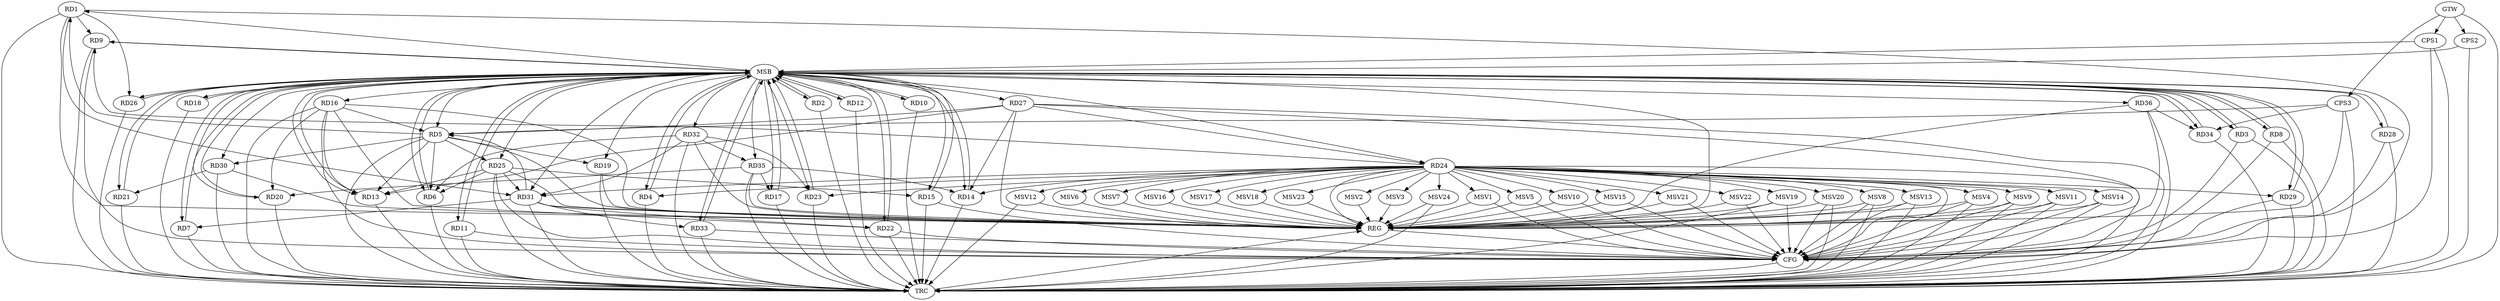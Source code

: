 strict digraph G {
  RD1 [ label="RD1" ];
  RD2 [ label="RD2" ];
  RD3 [ label="RD3" ];
  RD4 [ label="RD4" ];
  RD5 [ label="RD5" ];
  RD6 [ label="RD6" ];
  RD7 [ label="RD7" ];
  RD8 [ label="RD8" ];
  RD9 [ label="RD9" ];
  RD10 [ label="RD10" ];
  RD11 [ label="RD11" ];
  RD12 [ label="RD12" ];
  RD13 [ label="RD13" ];
  RD14 [ label="RD14" ];
  RD15 [ label="RD15" ];
  RD16 [ label="RD16" ];
  RD17 [ label="RD17" ];
  RD18 [ label="RD18" ];
  RD19 [ label="RD19" ];
  RD20 [ label="RD20" ];
  RD21 [ label="RD21" ];
  RD22 [ label="RD22" ];
  RD23 [ label="RD23" ];
  RD24 [ label="RD24" ];
  RD25 [ label="RD25" ];
  RD26 [ label="RD26" ];
  RD27 [ label="RD27" ];
  RD28 [ label="RD28" ];
  RD29 [ label="RD29" ];
  RD30 [ label="RD30" ];
  RD31 [ label="RD31" ];
  RD32 [ label="RD32" ];
  RD33 [ label="RD33" ];
  RD34 [ label="RD34" ];
  RD35 [ label="RD35" ];
  RD36 [ label="RD36" ];
  CPS1 [ label="CPS1" ];
  CPS2 [ label="CPS2" ];
  CPS3 [ label="CPS3" ];
  GTW [ label="GTW" ];
  REG [ label="REG" ];
  MSB [ label="MSB" ];
  CFG [ label="CFG" ];
  TRC [ label="TRC" ];
  MSV1 [ label="MSV1" ];
  MSV2 [ label="MSV2" ];
  MSV3 [ label="MSV3" ];
  MSV4 [ label="MSV4" ];
  MSV5 [ label="MSV5" ];
  MSV6 [ label="MSV6" ];
  MSV7 [ label="MSV7" ];
  MSV8 [ label="MSV8" ];
  MSV9 [ label="MSV9" ];
  MSV10 [ label="MSV10" ];
  MSV11 [ label="MSV11" ];
  MSV12 [ label="MSV12" ];
  MSV13 [ label="MSV13" ];
  MSV14 [ label="MSV14" ];
  MSV15 [ label="MSV15" ];
  MSV16 [ label="MSV16" ];
  MSV17 [ label="MSV17" ];
  MSV18 [ label="MSV18" ];
  MSV19 [ label="MSV19" ];
  MSV20 [ label="MSV20" ];
  MSV21 [ label="MSV21" ];
  MSV22 [ label="MSV22" ];
  MSV23 [ label="MSV23" ];
  MSV24 [ label="MSV24" ];
  RD5 -> RD1;
  RD1 -> RD9;
  RD1 -> RD26;
  RD1 -> RD31;
  RD24 -> RD4;
  RD5 -> RD6;
  RD5 -> RD13;
  RD16 -> RD5;
  RD5 -> RD19;
  RD5 -> RD25;
  RD27 -> RD5;
  RD5 -> RD30;
  RD31 -> RD5;
  RD25 -> RD6;
  RD32 -> RD6;
  RD31 -> RD7;
  RD24 -> RD9;
  RD16 -> RD13;
  RD25 -> RD13;
  RD27 -> RD13;
  RD24 -> RD14;
  RD27 -> RD14;
  RD35 -> RD14;
  RD25 -> RD15;
  RD16 -> RD20;
  RD16 -> RD22;
  RD35 -> RD17;
  RD35 -> RD20;
  RD30 -> RD21;
  RD31 -> RD22;
  RD24 -> RD23;
  RD32 -> RD23;
  RD27 -> RD24;
  RD24 -> RD29;
  RD24 -> RD31;
  RD25 -> RD31;
  RD32 -> RD31;
  RD31 -> RD33;
  RD32 -> RD35;
  RD36 -> RD34;
  CPS3 -> RD34;
  CPS3 -> RD5;
  GTW -> CPS1;
  GTW -> CPS2;
  GTW -> CPS3;
  RD1 -> REG;
  RD5 -> REG;
  RD16 -> REG;
  RD19 -> REG;
  RD24 -> REG;
  RD25 -> REG;
  RD27 -> REG;
  RD30 -> REG;
  RD31 -> REG;
  RD32 -> REG;
  RD35 -> REG;
  RD36 -> REG;
  CPS3 -> REG;
  RD2 -> MSB;
  MSB -> RD5;
  MSB -> RD15;
  MSB -> RD17;
  MSB -> RD28;
  MSB -> RD34;
  MSB -> REG;
  RD3 -> MSB;
  MSB -> RD2;
  MSB -> RD7;
  MSB -> RD14;
  MSB -> RD20;
  MSB -> RD25;
  RD4 -> MSB;
  MSB -> RD1;
  MSB -> RD23;
  MSB -> RD35;
  RD6 -> MSB;
  MSB -> RD19;
  MSB -> RD26;
  MSB -> RD30;
  MSB -> RD33;
  RD7 -> MSB;
  MSB -> RD12;
  RD8 -> MSB;
  MSB -> RD21;
  MSB -> RD22;
  RD9 -> MSB;
  MSB -> RD32;
  RD10 -> MSB;
  MSB -> RD3;
  MSB -> RD13;
  MSB -> RD18;
  MSB -> RD29;
  RD11 -> MSB;
  MSB -> RD4;
  RD12 -> MSB;
  MSB -> RD8;
  MSB -> RD9;
  RD13 -> MSB;
  MSB -> RD24;
  RD14 -> MSB;
  MSB -> RD16;
  RD15 -> MSB;
  MSB -> RD11;
  MSB -> RD36;
  RD17 -> MSB;
  RD18 -> MSB;
  RD20 -> MSB;
  MSB -> RD10;
  MSB -> RD31;
  RD21 -> MSB;
  MSB -> RD27;
  RD22 -> MSB;
  RD23 -> MSB;
  RD26 -> MSB;
  RD28 -> MSB;
  RD29 -> MSB;
  RD33 -> MSB;
  MSB -> RD6;
  RD34 -> MSB;
  CPS1 -> MSB;
  CPS2 -> MSB;
  RD1 -> CFG;
  RD8 -> CFG;
  RD11 -> CFG;
  RD25 -> CFG;
  RD9 -> CFG;
  RD16 -> CFG;
  CPS1 -> CFG;
  RD33 -> CFG;
  RD28 -> CFG;
  RD27 -> CFG;
  RD24 -> CFG;
  RD15 -> CFG;
  RD22 -> CFG;
  RD29 -> CFG;
  RD36 -> CFG;
  RD3 -> CFG;
  REG -> CFG;
  RD1 -> TRC;
  RD2 -> TRC;
  RD3 -> TRC;
  RD4 -> TRC;
  RD5 -> TRC;
  RD6 -> TRC;
  RD7 -> TRC;
  RD8 -> TRC;
  RD9 -> TRC;
  RD10 -> TRC;
  RD11 -> TRC;
  RD12 -> TRC;
  RD13 -> TRC;
  RD14 -> TRC;
  RD15 -> TRC;
  RD16 -> TRC;
  RD17 -> TRC;
  RD18 -> TRC;
  RD19 -> TRC;
  RD20 -> TRC;
  RD21 -> TRC;
  RD22 -> TRC;
  RD23 -> TRC;
  RD24 -> TRC;
  RD25 -> TRC;
  RD26 -> TRC;
  RD27 -> TRC;
  RD28 -> TRC;
  RD29 -> TRC;
  RD30 -> TRC;
  RD31 -> TRC;
  RD32 -> TRC;
  RD33 -> TRC;
  RD34 -> TRC;
  RD35 -> TRC;
  RD36 -> TRC;
  CPS1 -> TRC;
  CPS2 -> TRC;
  CPS3 -> TRC;
  GTW -> TRC;
  CFG -> TRC;
  TRC -> REG;
  RD24 -> MSV1;
  MSV1 -> REG;
  MSV1 -> CFG;
  RD24 -> MSV2;
  RD24 -> MSV3;
  RD24 -> MSV4;
  RD24 -> MSV5;
  RD24 -> MSV6;
  MSV2 -> REG;
  MSV3 -> REG;
  MSV4 -> REG;
  MSV4 -> TRC;
  MSV4 -> CFG;
  MSV5 -> REG;
  MSV5 -> CFG;
  MSV6 -> REG;
  RD24 -> MSV7;
  RD24 -> MSV8;
  RD24 -> MSV9;
  MSV7 -> REG;
  MSV8 -> REG;
  MSV8 -> TRC;
  MSV8 -> CFG;
  MSV9 -> REG;
  MSV9 -> TRC;
  MSV9 -> CFG;
  RD24 -> MSV10;
  RD24 -> MSV11;
  MSV10 -> REG;
  MSV10 -> CFG;
  MSV11 -> REG;
  MSV11 -> TRC;
  MSV11 -> CFG;
  RD24 -> MSV12;
  MSV12 -> REG;
  MSV12 -> TRC;
  RD24 -> MSV13;
  RD24 -> MSV14;
  MSV13 -> REG;
  MSV13 -> TRC;
  MSV13 -> CFG;
  MSV14 -> REG;
  MSV14 -> TRC;
  MSV14 -> CFG;
  RD24 -> MSV15;
  RD24 -> MSV16;
  MSV15 -> REG;
  MSV15 -> CFG;
  MSV16 -> REG;
  RD24 -> MSV17;
  MSV17 -> REG;
  RD24 -> MSV18;
  MSV18 -> REG;
  RD24 -> MSV19;
  RD24 -> MSV20;
  RD24 -> MSV21;
  RD24 -> MSV22;
  MSV19 -> REG;
  MSV19 -> TRC;
  MSV19 -> CFG;
  MSV20 -> REG;
  MSV20 -> TRC;
  MSV20 -> CFG;
  MSV21 -> REG;
  MSV21 -> CFG;
  MSV22 -> REG;
  MSV22 -> CFG;
  RD24 -> MSV23;
  MSV23 -> REG;
  RD24 -> MSV24;
  MSV24 -> REG;
  MSV24 -> TRC;
}
